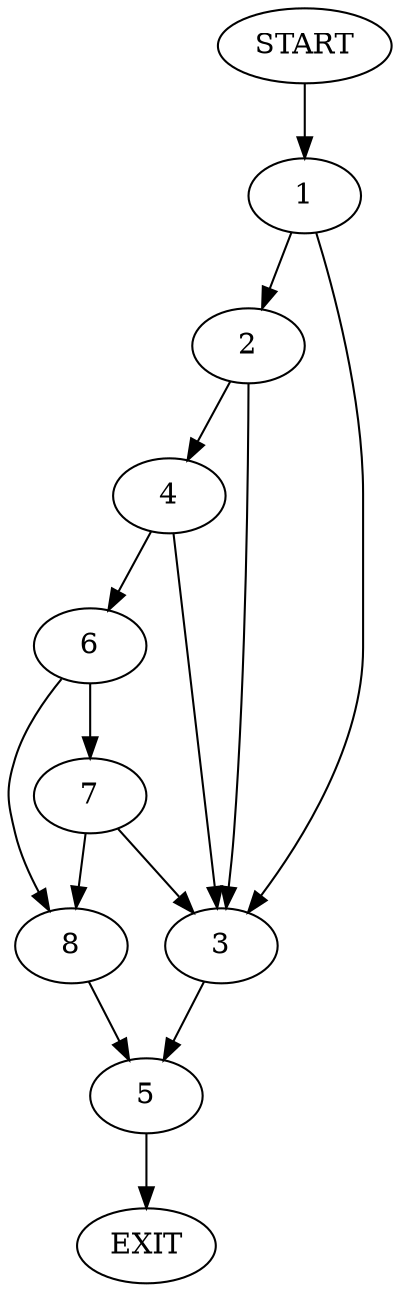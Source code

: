 digraph {
0 [label="START"];
1;
2;
3;
4;
5;
6;
7;
8;
9 [label="EXIT"];
0 -> 1;
1 -> 2;
1 -> 3;
2 -> 4;
2 -> 3;
3 -> 5;
4 -> 6;
4 -> 3;
6 -> 7;
6 -> 8;
8 -> 5;
7 -> 8;
7 -> 3;
5 -> 9;
}